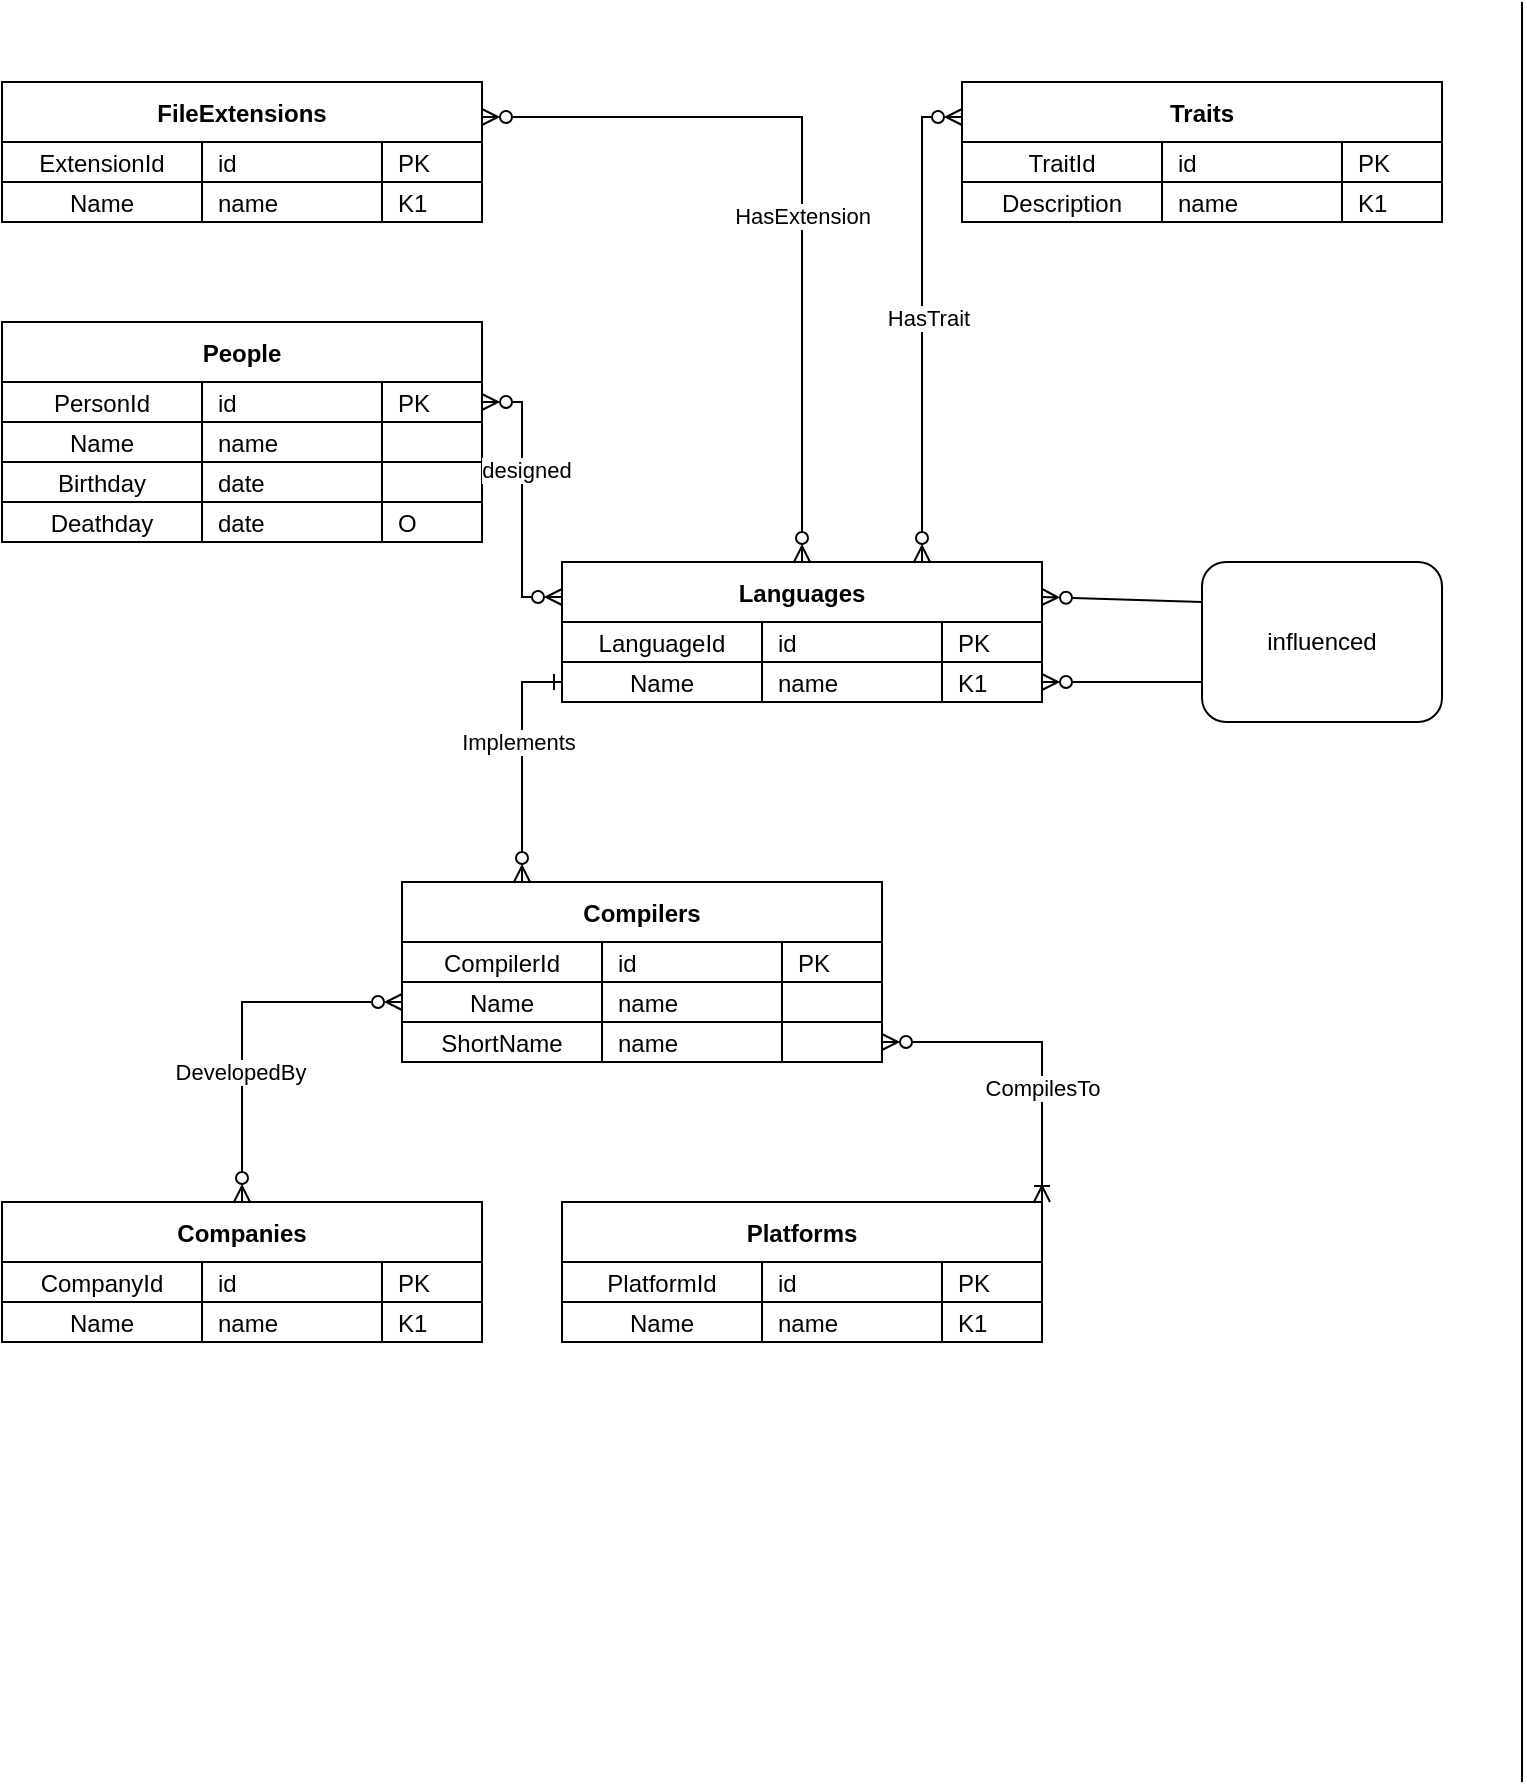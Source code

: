 <mxfile version="20.4.1" type="device"><diagram id="R2lEEEUBdFMjLlhIrx00" name="Page-1"><mxGraphModel dx="1382" dy="764" grid="1" gridSize="10" guides="1" tooltips="1" connect="1" arrows="1" fold="1" page="1" pageScale="1" pageWidth="1600" pageHeight="900" math="0" shadow="0" extFonts="Permanent Marker^https://fonts.googleapis.com/css?family=Permanent+Marker"><root><mxCell id="0"/><mxCell id="1" parent="0"/><mxCell id="C-vyLk0tnHw3VtMMgP7b-23" value="Languages" style="shape=table;startSize=30;container=1;collapsible=1;childLayout=tableLayout;fixedRows=1;rowLines=0;fontStyle=1;align=center;resizeLast=1;" parent="1" vertex="1"><mxGeometry x="320" y="280" width="240" height="70" as="geometry"/></mxCell><mxCell id="C-vyLk0tnHw3VtMMgP7b-24" value="" style="shape=partialRectangle;collapsible=0;dropTarget=0;pointerEvents=0;fillColor=none;points=[[0,0.5],[1,0.5]];portConstraint=eastwest;top=0;left=0;right=0;bottom=1;" parent="C-vyLk0tnHw3VtMMgP7b-23" vertex="1"><mxGeometry y="30" width="240" height="20" as="geometry"/></mxCell><mxCell id="C-vyLk0tnHw3VtMMgP7b-25" value="LanguageId" style="shape=partialRectangle;overflow=hidden;connectable=0;fillColor=none;top=0;left=0;bottom=0;right=0;fontStyle=0;" parent="C-vyLk0tnHw3VtMMgP7b-24" vertex="1"><mxGeometry width="100" height="20" as="geometry"><mxRectangle width="100" height="20" as="alternateBounds"/></mxGeometry></mxCell><mxCell id="C-vyLk0tnHw3VtMMgP7b-26" value="id" style="shape=partialRectangle;overflow=hidden;connectable=0;fillColor=none;top=0;left=0;bottom=0;right=0;align=left;spacingLeft=6;fontStyle=0;" parent="C-vyLk0tnHw3VtMMgP7b-24" vertex="1"><mxGeometry x="100" width="90" height="20" as="geometry"><mxRectangle width="90" height="20" as="alternateBounds"/></mxGeometry></mxCell><mxCell id="sQQvYg7ZMYY3-e2_bjld-1" value="PK" style="shape=partialRectangle;overflow=hidden;connectable=0;fillColor=none;top=0;left=0;bottom=0;right=0;align=left;spacingLeft=6;fontStyle=0;" parent="C-vyLk0tnHw3VtMMgP7b-24" vertex="1"><mxGeometry x="190" width="50" height="20" as="geometry"><mxRectangle width="50" height="20" as="alternateBounds"/></mxGeometry></mxCell><mxCell id="C-vyLk0tnHw3VtMMgP7b-27" value="" style="shape=partialRectangle;collapsible=0;dropTarget=0;pointerEvents=0;fillColor=none;points=[[0,0.5],[1,0.5]];portConstraint=eastwest;top=0;left=0;right=0;bottom=0;" parent="C-vyLk0tnHw3VtMMgP7b-23" vertex="1"><mxGeometry y="50" width="240" height="20" as="geometry"/></mxCell><mxCell id="C-vyLk0tnHw3VtMMgP7b-28" value="Name" style="shape=partialRectangle;overflow=hidden;connectable=0;fillColor=none;top=0;left=0;bottom=0;right=0;" parent="C-vyLk0tnHw3VtMMgP7b-27" vertex="1"><mxGeometry width="100" height="20" as="geometry"><mxRectangle width="100" height="20" as="alternateBounds"/></mxGeometry></mxCell><mxCell id="C-vyLk0tnHw3VtMMgP7b-29" value="name" style="shape=partialRectangle;overflow=hidden;connectable=0;fillColor=none;top=0;left=0;bottom=0;right=0;align=left;spacingLeft=6;" parent="C-vyLk0tnHw3VtMMgP7b-27" vertex="1"><mxGeometry x="100" width="90" height="20" as="geometry"><mxRectangle width="90" height="20" as="alternateBounds"/></mxGeometry></mxCell><mxCell id="sQQvYg7ZMYY3-e2_bjld-2" value="K1" style="shape=partialRectangle;overflow=hidden;connectable=0;fillColor=none;top=0;left=0;bottom=0;right=0;align=left;spacingLeft=6;" parent="C-vyLk0tnHw3VtMMgP7b-27" vertex="1"><mxGeometry x="190" width="50" height="20" as="geometry"><mxRectangle width="50" height="20" as="alternateBounds"/></mxGeometry></mxCell><mxCell id="sQQvYg7ZMYY3-e2_bjld-4" value="People" style="shape=table;startSize=30;container=1;collapsible=1;childLayout=tableLayout;fixedRows=1;rowLines=0;fontStyle=1;align=center;resizeLast=1;" parent="1" vertex="1"><mxGeometry x="40" y="160" width="240" height="110" as="geometry"/></mxCell><mxCell id="sQQvYg7ZMYY3-e2_bjld-5" value="" style="shape=partialRectangle;collapsible=0;dropTarget=0;pointerEvents=0;fillColor=none;points=[[0,0.5],[1,0.5]];portConstraint=eastwest;top=0;left=0;right=0;bottom=1;" parent="sQQvYg7ZMYY3-e2_bjld-4" vertex="1"><mxGeometry y="30" width="240" height="20" as="geometry"/></mxCell><mxCell id="sQQvYg7ZMYY3-e2_bjld-6" value="PersonId" style="shape=partialRectangle;overflow=hidden;connectable=0;fillColor=none;top=0;left=0;bottom=0;right=0;fontStyle=0;" parent="sQQvYg7ZMYY3-e2_bjld-5" vertex="1"><mxGeometry width="100" height="20" as="geometry"><mxRectangle width="100" height="20" as="alternateBounds"/></mxGeometry></mxCell><mxCell id="sQQvYg7ZMYY3-e2_bjld-7" value="id" style="shape=partialRectangle;overflow=hidden;connectable=0;fillColor=none;top=0;left=0;bottom=0;right=0;align=left;spacingLeft=6;fontStyle=0;" parent="sQQvYg7ZMYY3-e2_bjld-5" vertex="1"><mxGeometry x="100" width="90" height="20" as="geometry"><mxRectangle width="90" height="20" as="alternateBounds"/></mxGeometry></mxCell><mxCell id="sQQvYg7ZMYY3-e2_bjld-8" value="PK" style="shape=partialRectangle;overflow=hidden;connectable=0;fillColor=none;top=0;left=0;bottom=0;right=0;align=left;spacingLeft=6;fontStyle=0;" parent="sQQvYg7ZMYY3-e2_bjld-5" vertex="1"><mxGeometry x="190" width="50" height="20" as="geometry"><mxRectangle width="50" height="20" as="alternateBounds"/></mxGeometry></mxCell><mxCell id="sQQvYg7ZMYY3-e2_bjld-31" style="shape=partialRectangle;collapsible=0;dropTarget=0;pointerEvents=0;fillColor=none;points=[[0,0.5],[1,0.5]];portConstraint=eastwest;top=0;left=0;right=0;bottom=1;" parent="sQQvYg7ZMYY3-e2_bjld-4" vertex="1"><mxGeometry y="50" width="240" height="20" as="geometry"/></mxCell><mxCell id="sQQvYg7ZMYY3-e2_bjld-32" value="Name" style="shape=partialRectangle;overflow=hidden;connectable=0;fillColor=none;top=0;left=0;bottom=0;right=0;fontStyle=0;" parent="sQQvYg7ZMYY3-e2_bjld-31" vertex="1"><mxGeometry width="100" height="20" as="geometry"><mxRectangle width="100" height="20" as="alternateBounds"/></mxGeometry></mxCell><mxCell id="sQQvYg7ZMYY3-e2_bjld-33" value="name" style="shape=partialRectangle;overflow=hidden;connectable=0;fillColor=none;top=0;left=0;bottom=0;right=0;align=left;spacingLeft=6;fontStyle=0;" parent="sQQvYg7ZMYY3-e2_bjld-31" vertex="1"><mxGeometry x="100" width="90" height="20" as="geometry"><mxRectangle width="90" height="20" as="alternateBounds"/></mxGeometry></mxCell><mxCell id="sQQvYg7ZMYY3-e2_bjld-34" style="shape=partialRectangle;overflow=hidden;connectable=0;fillColor=none;top=0;left=0;bottom=0;right=0;align=left;spacingLeft=6;fontStyle=0;" parent="sQQvYg7ZMYY3-e2_bjld-31" vertex="1"><mxGeometry x="190" width="50" height="20" as="geometry"><mxRectangle width="50" height="20" as="alternateBounds"/></mxGeometry></mxCell><mxCell id="sQQvYg7ZMYY3-e2_bjld-27" style="shape=partialRectangle;collapsible=0;dropTarget=0;pointerEvents=0;fillColor=none;points=[[0,0.5],[1,0.5]];portConstraint=eastwest;top=0;left=0;right=0;bottom=1;" parent="sQQvYg7ZMYY3-e2_bjld-4" vertex="1"><mxGeometry y="70" width="240" height="20" as="geometry"/></mxCell><mxCell id="sQQvYg7ZMYY3-e2_bjld-28" value="Birthday" style="shape=partialRectangle;overflow=hidden;connectable=0;fillColor=none;top=0;left=0;bottom=0;right=0;fontStyle=0;" parent="sQQvYg7ZMYY3-e2_bjld-27" vertex="1"><mxGeometry width="100" height="20" as="geometry"><mxRectangle width="100" height="20" as="alternateBounds"/></mxGeometry></mxCell><mxCell id="sQQvYg7ZMYY3-e2_bjld-29" value="date" style="shape=partialRectangle;overflow=hidden;connectable=0;fillColor=none;top=0;left=0;bottom=0;right=0;align=left;spacingLeft=6;fontStyle=0;" parent="sQQvYg7ZMYY3-e2_bjld-27" vertex="1"><mxGeometry x="100" width="90" height="20" as="geometry"><mxRectangle width="90" height="20" as="alternateBounds"/></mxGeometry></mxCell><mxCell id="sQQvYg7ZMYY3-e2_bjld-30" style="shape=partialRectangle;overflow=hidden;connectable=0;fillColor=none;top=0;left=0;bottom=0;right=0;align=left;spacingLeft=6;fontStyle=0;" parent="sQQvYg7ZMYY3-e2_bjld-27" vertex="1"><mxGeometry x="190" width="50" height="20" as="geometry"><mxRectangle width="50" height="20" as="alternateBounds"/></mxGeometry></mxCell><mxCell id="sQQvYg7ZMYY3-e2_bjld-9" value="" style="shape=partialRectangle;collapsible=0;dropTarget=0;pointerEvents=0;fillColor=none;points=[[0,0.5],[1,0.5]];portConstraint=eastwest;top=0;left=0;right=0;bottom=0;" parent="sQQvYg7ZMYY3-e2_bjld-4" vertex="1"><mxGeometry y="90" width="240" height="20" as="geometry"/></mxCell><mxCell id="sQQvYg7ZMYY3-e2_bjld-10" value="Deathday" style="shape=partialRectangle;overflow=hidden;connectable=0;fillColor=none;top=0;left=0;bottom=0;right=0;" parent="sQQvYg7ZMYY3-e2_bjld-9" vertex="1"><mxGeometry width="100" height="20" as="geometry"><mxRectangle width="100" height="20" as="alternateBounds"/></mxGeometry></mxCell><mxCell id="sQQvYg7ZMYY3-e2_bjld-11" value="date" style="shape=partialRectangle;overflow=hidden;connectable=0;fillColor=none;top=0;left=0;bottom=0;right=0;align=left;spacingLeft=6;" parent="sQQvYg7ZMYY3-e2_bjld-9" vertex="1"><mxGeometry x="100" width="90" height="20" as="geometry"><mxRectangle width="90" height="20" as="alternateBounds"/></mxGeometry></mxCell><mxCell id="sQQvYg7ZMYY3-e2_bjld-12" value="O" style="shape=partialRectangle;overflow=hidden;connectable=0;fillColor=none;top=0;left=0;bottom=0;right=0;align=left;spacingLeft=6;" parent="sQQvYg7ZMYY3-e2_bjld-9" vertex="1"><mxGeometry x="190" width="50" height="20" as="geometry"><mxRectangle width="50" height="20" as="alternateBounds"/></mxGeometry></mxCell><mxCell id="sQQvYg7ZMYY3-e2_bjld-13" value="" style="endArrow=none;html=1;rounded=0;" parent="1" edge="1"><mxGeometry width="50" height="50" relative="1" as="geometry"><mxPoint x="800" y="890" as="sourcePoint"/><mxPoint x="800" as="targetPoint"/></mxGeometry></mxCell><mxCell id="sQQvYg7ZMYY3-e2_bjld-14" value="Traits" style="shape=table;startSize=30;container=1;collapsible=1;childLayout=tableLayout;fixedRows=1;rowLines=0;fontStyle=1;align=center;resizeLast=1;" parent="1" vertex="1"><mxGeometry x="520" y="40" width="240" height="70" as="geometry"/></mxCell><mxCell id="sQQvYg7ZMYY3-e2_bjld-15" value="" style="shape=partialRectangle;collapsible=0;dropTarget=0;pointerEvents=0;fillColor=none;points=[[0,0.5],[1,0.5]];portConstraint=eastwest;top=0;left=0;right=0;bottom=1;" parent="sQQvYg7ZMYY3-e2_bjld-14" vertex="1"><mxGeometry y="30" width="240" height="20" as="geometry"/></mxCell><mxCell id="sQQvYg7ZMYY3-e2_bjld-16" value="TraitId" style="shape=partialRectangle;overflow=hidden;connectable=0;fillColor=none;top=0;left=0;bottom=0;right=0;fontStyle=0;" parent="sQQvYg7ZMYY3-e2_bjld-15" vertex="1"><mxGeometry width="100" height="20" as="geometry"><mxRectangle width="100" height="20" as="alternateBounds"/></mxGeometry></mxCell><mxCell id="sQQvYg7ZMYY3-e2_bjld-17" value="id" style="shape=partialRectangle;overflow=hidden;connectable=0;fillColor=none;top=0;left=0;bottom=0;right=0;align=left;spacingLeft=6;fontStyle=0;" parent="sQQvYg7ZMYY3-e2_bjld-15" vertex="1"><mxGeometry x="100" width="90" height="20" as="geometry"><mxRectangle width="90" height="20" as="alternateBounds"/></mxGeometry></mxCell><mxCell id="sQQvYg7ZMYY3-e2_bjld-18" value="PK" style="shape=partialRectangle;overflow=hidden;connectable=0;fillColor=none;top=0;left=0;bottom=0;right=0;align=left;spacingLeft=6;fontStyle=0;" parent="sQQvYg7ZMYY3-e2_bjld-15" vertex="1"><mxGeometry x="190" width="50" height="20" as="geometry"><mxRectangle width="50" height="20" as="alternateBounds"/></mxGeometry></mxCell><mxCell id="sQQvYg7ZMYY3-e2_bjld-19" value="" style="shape=partialRectangle;collapsible=0;dropTarget=0;pointerEvents=0;fillColor=none;points=[[0,0.5],[1,0.5]];portConstraint=eastwest;top=0;left=0;right=0;bottom=0;" parent="sQQvYg7ZMYY3-e2_bjld-14" vertex="1"><mxGeometry y="50" width="240" height="20" as="geometry"/></mxCell><mxCell id="sQQvYg7ZMYY3-e2_bjld-20" value="Description" style="shape=partialRectangle;overflow=hidden;connectable=0;fillColor=none;top=0;left=0;bottom=0;right=0;" parent="sQQvYg7ZMYY3-e2_bjld-19" vertex="1"><mxGeometry width="100" height="20" as="geometry"><mxRectangle width="100" height="20" as="alternateBounds"/></mxGeometry></mxCell><mxCell id="sQQvYg7ZMYY3-e2_bjld-21" value="name" style="shape=partialRectangle;overflow=hidden;connectable=0;fillColor=none;top=0;left=0;bottom=0;right=0;align=left;spacingLeft=6;" parent="sQQvYg7ZMYY3-e2_bjld-19" vertex="1"><mxGeometry x="100" width="90" height="20" as="geometry"><mxRectangle width="90" height="20" as="alternateBounds"/></mxGeometry></mxCell><mxCell id="sQQvYg7ZMYY3-e2_bjld-22" value="K1" style="shape=partialRectangle;overflow=hidden;connectable=0;fillColor=none;top=0;left=0;bottom=0;right=0;align=left;spacingLeft=6;" parent="sQQvYg7ZMYY3-e2_bjld-19" vertex="1"><mxGeometry x="190" width="50" height="20" as="geometry"><mxRectangle width="50" height="20" as="alternateBounds"/></mxGeometry></mxCell><mxCell id="sQQvYg7ZMYY3-e2_bjld-36" value="Companies" style="shape=table;startSize=30;container=1;collapsible=1;childLayout=tableLayout;fixedRows=1;rowLines=0;fontStyle=1;align=center;resizeLast=1;" parent="1" vertex="1"><mxGeometry x="40" y="600" width="240" height="70" as="geometry"/></mxCell><mxCell id="sQQvYg7ZMYY3-e2_bjld-37" value="" style="shape=partialRectangle;collapsible=0;dropTarget=0;pointerEvents=0;fillColor=none;points=[[0,0.5],[1,0.5]];portConstraint=eastwest;top=0;left=0;right=0;bottom=1;" parent="sQQvYg7ZMYY3-e2_bjld-36" vertex="1"><mxGeometry y="30" width="240" height="20" as="geometry"/></mxCell><mxCell id="sQQvYg7ZMYY3-e2_bjld-38" value="CompanyId" style="shape=partialRectangle;overflow=hidden;connectable=0;fillColor=none;top=0;left=0;bottom=0;right=0;fontStyle=0;" parent="sQQvYg7ZMYY3-e2_bjld-37" vertex="1"><mxGeometry width="100" height="20" as="geometry"><mxRectangle width="100" height="20" as="alternateBounds"/></mxGeometry></mxCell><mxCell id="sQQvYg7ZMYY3-e2_bjld-39" value="id" style="shape=partialRectangle;overflow=hidden;connectable=0;fillColor=none;top=0;left=0;bottom=0;right=0;align=left;spacingLeft=6;fontStyle=0;" parent="sQQvYg7ZMYY3-e2_bjld-37" vertex="1"><mxGeometry x="100" width="90" height="20" as="geometry"><mxRectangle width="90" height="20" as="alternateBounds"/></mxGeometry></mxCell><mxCell id="sQQvYg7ZMYY3-e2_bjld-40" value="PK" style="shape=partialRectangle;overflow=hidden;connectable=0;fillColor=none;top=0;left=0;bottom=0;right=0;align=left;spacingLeft=6;fontStyle=0;" parent="sQQvYg7ZMYY3-e2_bjld-37" vertex="1"><mxGeometry x="190" width="50" height="20" as="geometry"><mxRectangle width="50" height="20" as="alternateBounds"/></mxGeometry></mxCell><mxCell id="sQQvYg7ZMYY3-e2_bjld-41" value="" style="shape=partialRectangle;collapsible=0;dropTarget=0;pointerEvents=0;fillColor=none;points=[[0,0.5],[1,0.5]];portConstraint=eastwest;top=0;left=0;right=0;bottom=0;" parent="sQQvYg7ZMYY3-e2_bjld-36" vertex="1"><mxGeometry y="50" width="240" height="20" as="geometry"/></mxCell><mxCell id="sQQvYg7ZMYY3-e2_bjld-42" value="Name" style="shape=partialRectangle;overflow=hidden;connectable=0;fillColor=none;top=0;left=0;bottom=0;right=0;" parent="sQQvYg7ZMYY3-e2_bjld-41" vertex="1"><mxGeometry width="100" height="20" as="geometry"><mxRectangle width="100" height="20" as="alternateBounds"/></mxGeometry></mxCell><mxCell id="sQQvYg7ZMYY3-e2_bjld-43" value="name" style="shape=partialRectangle;overflow=hidden;connectable=0;fillColor=none;top=0;left=0;bottom=0;right=0;align=left;spacingLeft=6;" parent="sQQvYg7ZMYY3-e2_bjld-41" vertex="1"><mxGeometry x="100" width="90" height="20" as="geometry"><mxRectangle width="90" height="20" as="alternateBounds"/></mxGeometry></mxCell><mxCell id="sQQvYg7ZMYY3-e2_bjld-44" value="K1" style="shape=partialRectangle;overflow=hidden;connectable=0;fillColor=none;top=0;left=0;bottom=0;right=0;align=left;spacingLeft=6;" parent="sQQvYg7ZMYY3-e2_bjld-41" vertex="1"><mxGeometry x="190" width="50" height="20" as="geometry"><mxRectangle width="50" height="20" as="alternateBounds"/></mxGeometry></mxCell><mxCell id="sQQvYg7ZMYY3-e2_bjld-45" value="Platforms" style="shape=table;startSize=30;container=1;collapsible=1;childLayout=tableLayout;fixedRows=1;rowLines=0;fontStyle=1;align=center;resizeLast=1;" parent="1" vertex="1"><mxGeometry x="320" y="600" width="240" height="70" as="geometry"/></mxCell><mxCell id="sQQvYg7ZMYY3-e2_bjld-46" value="" style="shape=partialRectangle;collapsible=0;dropTarget=0;pointerEvents=0;fillColor=none;points=[[0,0.5],[1,0.5]];portConstraint=eastwest;top=0;left=0;right=0;bottom=1;" parent="sQQvYg7ZMYY3-e2_bjld-45" vertex="1"><mxGeometry y="30" width="240" height="20" as="geometry"/></mxCell><mxCell id="sQQvYg7ZMYY3-e2_bjld-47" value="PlatformId" style="shape=partialRectangle;overflow=hidden;connectable=0;fillColor=none;top=0;left=0;bottom=0;right=0;fontStyle=0;" parent="sQQvYg7ZMYY3-e2_bjld-46" vertex="1"><mxGeometry width="100" height="20" as="geometry"><mxRectangle width="100" height="20" as="alternateBounds"/></mxGeometry></mxCell><mxCell id="sQQvYg7ZMYY3-e2_bjld-48" value="id" style="shape=partialRectangle;overflow=hidden;connectable=0;fillColor=none;top=0;left=0;bottom=0;right=0;align=left;spacingLeft=6;fontStyle=0;" parent="sQQvYg7ZMYY3-e2_bjld-46" vertex="1"><mxGeometry x="100" width="90" height="20" as="geometry"><mxRectangle width="90" height="20" as="alternateBounds"/></mxGeometry></mxCell><mxCell id="sQQvYg7ZMYY3-e2_bjld-49" value="PK" style="shape=partialRectangle;overflow=hidden;connectable=0;fillColor=none;top=0;left=0;bottom=0;right=0;align=left;spacingLeft=6;fontStyle=0;" parent="sQQvYg7ZMYY3-e2_bjld-46" vertex="1"><mxGeometry x="190" width="50" height="20" as="geometry"><mxRectangle width="50" height="20" as="alternateBounds"/></mxGeometry></mxCell><mxCell id="sQQvYg7ZMYY3-e2_bjld-50" value="" style="shape=partialRectangle;collapsible=0;dropTarget=0;pointerEvents=0;fillColor=none;points=[[0,0.5],[1,0.5]];portConstraint=eastwest;top=0;left=0;right=0;bottom=0;" parent="sQQvYg7ZMYY3-e2_bjld-45" vertex="1"><mxGeometry y="50" width="240" height="20" as="geometry"/></mxCell><mxCell id="sQQvYg7ZMYY3-e2_bjld-51" value="Name" style="shape=partialRectangle;overflow=hidden;connectable=0;fillColor=none;top=0;left=0;bottom=0;right=0;" parent="sQQvYg7ZMYY3-e2_bjld-50" vertex="1"><mxGeometry width="100" height="20" as="geometry"><mxRectangle width="100" height="20" as="alternateBounds"/></mxGeometry></mxCell><mxCell id="sQQvYg7ZMYY3-e2_bjld-52" value="name" style="shape=partialRectangle;overflow=hidden;connectable=0;fillColor=none;top=0;left=0;bottom=0;right=0;align=left;spacingLeft=6;" parent="sQQvYg7ZMYY3-e2_bjld-50" vertex="1"><mxGeometry x="100" width="90" height="20" as="geometry"><mxRectangle width="90" height="20" as="alternateBounds"/></mxGeometry></mxCell><mxCell id="sQQvYg7ZMYY3-e2_bjld-53" value="K1" style="shape=partialRectangle;overflow=hidden;connectable=0;fillColor=none;top=0;left=0;bottom=0;right=0;align=left;spacingLeft=6;" parent="sQQvYg7ZMYY3-e2_bjld-50" vertex="1"><mxGeometry x="190" width="50" height="20" as="geometry"><mxRectangle width="50" height="20" as="alternateBounds"/></mxGeometry></mxCell><mxCell id="sQQvYg7ZMYY3-e2_bjld-54" value="FileExtensions" style="shape=table;startSize=30;container=1;collapsible=1;childLayout=tableLayout;fixedRows=1;rowLines=0;fontStyle=1;align=center;resizeLast=1;" parent="1" vertex="1"><mxGeometry x="40" y="40" width="240" height="70" as="geometry"/></mxCell><mxCell id="sQQvYg7ZMYY3-e2_bjld-55" value="" style="shape=partialRectangle;collapsible=0;dropTarget=0;pointerEvents=0;fillColor=none;points=[[0,0.5],[1,0.5]];portConstraint=eastwest;top=0;left=0;right=0;bottom=1;" parent="sQQvYg7ZMYY3-e2_bjld-54" vertex="1"><mxGeometry y="30" width="240" height="20" as="geometry"/></mxCell><mxCell id="sQQvYg7ZMYY3-e2_bjld-56" value="ExtensionId" style="shape=partialRectangle;overflow=hidden;connectable=0;fillColor=none;top=0;left=0;bottom=0;right=0;fontStyle=0;" parent="sQQvYg7ZMYY3-e2_bjld-55" vertex="1"><mxGeometry width="100" height="20" as="geometry"><mxRectangle width="100" height="20" as="alternateBounds"/></mxGeometry></mxCell><mxCell id="sQQvYg7ZMYY3-e2_bjld-57" value="id" style="shape=partialRectangle;overflow=hidden;connectable=0;fillColor=none;top=0;left=0;bottom=0;right=0;align=left;spacingLeft=6;fontStyle=0;" parent="sQQvYg7ZMYY3-e2_bjld-55" vertex="1"><mxGeometry x="100" width="90" height="20" as="geometry"><mxRectangle width="90" height="20" as="alternateBounds"/></mxGeometry></mxCell><mxCell id="sQQvYg7ZMYY3-e2_bjld-58" value="PK" style="shape=partialRectangle;overflow=hidden;connectable=0;fillColor=none;top=0;left=0;bottom=0;right=0;align=left;spacingLeft=6;fontStyle=0;" parent="sQQvYg7ZMYY3-e2_bjld-55" vertex="1"><mxGeometry x="190" width="50" height="20" as="geometry"><mxRectangle width="50" height="20" as="alternateBounds"/></mxGeometry></mxCell><mxCell id="sQQvYg7ZMYY3-e2_bjld-59" value="" style="shape=partialRectangle;collapsible=0;dropTarget=0;pointerEvents=0;fillColor=none;points=[[0,0.5],[1,0.5]];portConstraint=eastwest;top=0;left=0;right=0;bottom=0;" parent="sQQvYg7ZMYY3-e2_bjld-54" vertex="1"><mxGeometry y="50" width="240" height="20" as="geometry"/></mxCell><mxCell id="sQQvYg7ZMYY3-e2_bjld-60" value="Name" style="shape=partialRectangle;overflow=hidden;connectable=0;fillColor=none;top=0;left=0;bottom=0;right=0;" parent="sQQvYg7ZMYY3-e2_bjld-59" vertex="1"><mxGeometry width="100" height="20" as="geometry"><mxRectangle width="100" height="20" as="alternateBounds"/></mxGeometry></mxCell><mxCell id="sQQvYg7ZMYY3-e2_bjld-61" value="name" style="shape=partialRectangle;overflow=hidden;connectable=0;fillColor=none;top=0;left=0;bottom=0;right=0;align=left;spacingLeft=6;" parent="sQQvYg7ZMYY3-e2_bjld-59" vertex="1"><mxGeometry x="100" width="90" height="20" as="geometry"><mxRectangle width="90" height="20" as="alternateBounds"/></mxGeometry></mxCell><mxCell id="sQQvYg7ZMYY3-e2_bjld-62" value="K1" style="shape=partialRectangle;overflow=hidden;connectable=0;fillColor=none;top=0;left=0;bottom=0;right=0;align=left;spacingLeft=6;" parent="sQQvYg7ZMYY3-e2_bjld-59" vertex="1"><mxGeometry x="190" width="50" height="20" as="geometry"><mxRectangle width="50" height="20" as="alternateBounds"/></mxGeometry></mxCell><mxCell id="sQQvYg7ZMYY3-e2_bjld-63" value="Compilers" style="shape=table;startSize=30;container=1;collapsible=1;childLayout=tableLayout;fixedRows=1;rowLines=0;fontStyle=1;align=center;resizeLast=1;" parent="1" vertex="1"><mxGeometry x="240" y="440" width="240" height="90" as="geometry"/></mxCell><mxCell id="sQQvYg7ZMYY3-e2_bjld-64" value="" style="shape=partialRectangle;collapsible=0;dropTarget=0;pointerEvents=0;fillColor=none;points=[[0,0.5],[1,0.5]];portConstraint=eastwest;top=0;left=0;right=0;bottom=1;" parent="sQQvYg7ZMYY3-e2_bjld-63" vertex="1"><mxGeometry y="30" width="240" height="20" as="geometry"/></mxCell><mxCell id="sQQvYg7ZMYY3-e2_bjld-65" value="CompilerId" style="shape=partialRectangle;overflow=hidden;connectable=0;fillColor=none;top=0;left=0;bottom=0;right=0;fontStyle=0;" parent="sQQvYg7ZMYY3-e2_bjld-64" vertex="1"><mxGeometry width="100" height="20" as="geometry"><mxRectangle width="100" height="20" as="alternateBounds"/></mxGeometry></mxCell><mxCell id="sQQvYg7ZMYY3-e2_bjld-66" value="id" style="shape=partialRectangle;overflow=hidden;connectable=0;fillColor=none;top=0;left=0;bottom=0;right=0;align=left;spacingLeft=6;fontStyle=0;" parent="sQQvYg7ZMYY3-e2_bjld-64" vertex="1"><mxGeometry x="100" width="90" height="20" as="geometry"><mxRectangle width="90" height="20" as="alternateBounds"/></mxGeometry></mxCell><mxCell id="sQQvYg7ZMYY3-e2_bjld-67" value="PK" style="shape=partialRectangle;overflow=hidden;connectable=0;fillColor=none;top=0;left=0;bottom=0;right=0;align=left;spacingLeft=6;fontStyle=0;" parent="sQQvYg7ZMYY3-e2_bjld-64" vertex="1"><mxGeometry x="190" width="50" height="20" as="geometry"><mxRectangle width="50" height="20" as="alternateBounds"/></mxGeometry></mxCell><mxCell id="sQQvYg7ZMYY3-e2_bjld-72" style="shape=partialRectangle;collapsible=0;dropTarget=0;pointerEvents=0;fillColor=none;points=[[0,0.5],[1,0.5]];portConstraint=eastwest;top=0;left=0;right=0;bottom=1;" parent="sQQvYg7ZMYY3-e2_bjld-63" vertex="1"><mxGeometry y="50" width="240" height="20" as="geometry"/></mxCell><mxCell id="sQQvYg7ZMYY3-e2_bjld-73" value="Name" style="shape=partialRectangle;overflow=hidden;connectable=0;fillColor=none;top=0;left=0;bottom=0;right=0;fontStyle=0;" parent="sQQvYg7ZMYY3-e2_bjld-72" vertex="1"><mxGeometry width="100" height="20" as="geometry"><mxRectangle width="100" height="20" as="alternateBounds"/></mxGeometry></mxCell><mxCell id="sQQvYg7ZMYY3-e2_bjld-74" value="name" style="shape=partialRectangle;overflow=hidden;connectable=0;fillColor=none;top=0;left=0;bottom=0;right=0;align=left;spacingLeft=6;fontStyle=0;" parent="sQQvYg7ZMYY3-e2_bjld-72" vertex="1"><mxGeometry x="100" width="90" height="20" as="geometry"><mxRectangle width="90" height="20" as="alternateBounds"/></mxGeometry></mxCell><mxCell id="sQQvYg7ZMYY3-e2_bjld-75" style="shape=partialRectangle;overflow=hidden;connectable=0;fillColor=none;top=0;left=0;bottom=0;right=0;align=left;spacingLeft=6;fontStyle=0;" parent="sQQvYg7ZMYY3-e2_bjld-72" vertex="1"><mxGeometry x="190" width="50" height="20" as="geometry"><mxRectangle width="50" height="20" as="alternateBounds"/></mxGeometry></mxCell><mxCell id="sQQvYg7ZMYY3-e2_bjld-68" value="" style="shape=partialRectangle;collapsible=0;dropTarget=0;pointerEvents=0;fillColor=none;points=[[0,0.5],[1,0.5]];portConstraint=eastwest;top=0;left=0;right=0;bottom=0;" parent="sQQvYg7ZMYY3-e2_bjld-63" vertex="1"><mxGeometry y="70" width="240" height="20" as="geometry"/></mxCell><mxCell id="sQQvYg7ZMYY3-e2_bjld-69" value="ShortName" style="shape=partialRectangle;overflow=hidden;connectable=0;fillColor=none;top=0;left=0;bottom=0;right=0;" parent="sQQvYg7ZMYY3-e2_bjld-68" vertex="1"><mxGeometry width="100" height="20" as="geometry"><mxRectangle width="100" height="20" as="alternateBounds"/></mxGeometry></mxCell><mxCell id="sQQvYg7ZMYY3-e2_bjld-70" value="name" style="shape=partialRectangle;overflow=hidden;connectable=0;fillColor=none;top=0;left=0;bottom=0;right=0;align=left;spacingLeft=6;" parent="sQQvYg7ZMYY3-e2_bjld-68" vertex="1"><mxGeometry x="100" width="90" height="20" as="geometry"><mxRectangle width="90" height="20" as="alternateBounds"/></mxGeometry></mxCell><mxCell id="sQQvYg7ZMYY3-e2_bjld-71" value="" style="shape=partialRectangle;overflow=hidden;connectable=0;fillColor=none;top=0;left=0;bottom=0;right=0;align=left;spacingLeft=6;" parent="sQQvYg7ZMYY3-e2_bjld-68" vertex="1"><mxGeometry x="190" width="50" height="20" as="geometry"><mxRectangle width="50" height="20" as="alternateBounds"/></mxGeometry></mxCell><mxCell id="sQQvYg7ZMYY3-e2_bjld-76" value="" style="endArrow=ERzeroToMany;html=1;rounded=0;entryX=0;entryY=0.25;entryDx=0;entryDy=0;exitX=0.75;exitY=0;exitDx=0;exitDy=0;edgeStyle=orthogonalEdgeStyle;startArrow=ERzeroToMany;startFill=0;endFill=0;" parent="1" source="C-vyLk0tnHw3VtMMgP7b-23" target="sQQvYg7ZMYY3-e2_bjld-14" edge="1"><mxGeometry width="50" height="50" relative="1" as="geometry"><mxPoint x="400" y="340" as="sourcePoint"/><mxPoint x="450" y="290" as="targetPoint"/></mxGeometry></mxCell><mxCell id="7OQsYMd1OWLOElLTmItQ-9" value="HasTrait" style="edgeLabel;html=1;align=center;verticalAlign=middle;resizable=0;points=[];" vertex="1" connectable="0" parent="sQQvYg7ZMYY3-e2_bjld-76"><mxGeometry x="0.006" y="-3" relative="1" as="geometry"><mxPoint as="offset"/></mxGeometry></mxCell><mxCell id="sQQvYg7ZMYY3-e2_bjld-77" value="" style="endArrow=ERzeroToMany;html=1;rounded=0;entryX=1;entryY=0.25;entryDx=0;entryDy=0;exitX=0.5;exitY=0;exitDx=0;exitDy=0;edgeStyle=orthogonalEdgeStyle;startArrow=ERzeroToMany;startFill=0;endFill=0;" parent="1" source="C-vyLk0tnHw3VtMMgP7b-23" target="sQQvYg7ZMYY3-e2_bjld-54" edge="1"><mxGeometry width="50" height="50" relative="1" as="geometry"><mxPoint x="510" y="290" as="sourcePoint"/><mxPoint x="530" y="67.5" as="targetPoint"/></mxGeometry></mxCell><mxCell id="7OQsYMd1OWLOElLTmItQ-10" value="HasExtension" style="edgeLabel;html=1;align=center;verticalAlign=middle;resizable=0;points=[];" vertex="1" connectable="0" parent="sQQvYg7ZMYY3-e2_bjld-77"><mxGeometry x="-0.095" relative="1" as="geometry"><mxPoint as="offset"/></mxGeometry></mxCell><mxCell id="sQQvYg7ZMYY3-e2_bjld-78" value="" style="endArrow=ERzeroToMany;html=1;rounded=0;exitX=1;exitY=0;exitDx=0;exitDy=0;edgeStyle=orthogonalEdgeStyle;startArrow=ERoneToMany;startFill=0;endFill=0;" parent="1" source="sQQvYg7ZMYY3-e2_bjld-45" target="sQQvYg7ZMYY3-e2_bjld-68" edge="1"><mxGeometry width="50" height="50" relative="1" as="geometry"><mxPoint x="510" y="290" as="sourcePoint"/><mxPoint x="530" y="67.5" as="targetPoint"/></mxGeometry></mxCell><mxCell id="7OQsYMd1OWLOElLTmItQ-8" value="CompilesTo" style="edgeLabel;html=1;align=center;verticalAlign=middle;resizable=0;points=[];" vertex="1" connectable="0" parent="sQQvYg7ZMYY3-e2_bjld-78"><mxGeometry x="-0.287" relative="1" as="geometry"><mxPoint as="offset"/></mxGeometry></mxCell><mxCell id="sQQvYg7ZMYY3-e2_bjld-79" value="" style="endArrow=ERzeroToMany;html=1;rounded=0;exitX=0;exitY=0.5;exitDx=0;exitDy=0;edgeStyle=orthogonalEdgeStyle;startArrow=ERone;startFill=0;endFill=0;entryX=0.25;entryY=0;entryDx=0;entryDy=0;" parent="1" source="C-vyLk0tnHw3VtMMgP7b-27" target="sQQvYg7ZMYY3-e2_bjld-63" edge="1"><mxGeometry width="50" height="50" relative="1" as="geometry"><mxPoint x="570" y="610" as="sourcePoint"/><mxPoint x="490" y="530" as="targetPoint"/></mxGeometry></mxCell><mxCell id="7OQsYMd1OWLOElLTmItQ-13" value="Implements" style="edgeLabel;html=1;align=center;verticalAlign=middle;resizable=0;points=[];" vertex="1" connectable="0" parent="sQQvYg7ZMYY3-e2_bjld-79"><mxGeometry x="-0.167" y="-2" relative="1" as="geometry"><mxPoint as="offset"/></mxGeometry></mxCell><mxCell id="sQQvYg7ZMYY3-e2_bjld-80" value="" style="endArrow=ERzeroToMany;html=1;rounded=0;exitX=0.5;exitY=0;exitDx=0;exitDy=0;edgeStyle=orthogonalEdgeStyle;startArrow=ERzeroToMany;startFill=0;endFill=0;entryX=0;entryY=0.5;entryDx=0;entryDy=0;" parent="1" source="sQQvYg7ZMYY3-e2_bjld-36" target="sQQvYg7ZMYY3-e2_bjld-72" edge="1"><mxGeometry width="50" height="50" relative="1" as="geometry"><mxPoint x="570" y="610" as="sourcePoint"/><mxPoint x="490" y="530" as="targetPoint"/></mxGeometry></mxCell><mxCell id="7OQsYMd1OWLOElLTmItQ-12" value="DevelopedBy" style="edgeLabel;html=1;align=center;verticalAlign=middle;resizable=0;points=[];" vertex="1" connectable="0" parent="sQQvYg7ZMYY3-e2_bjld-80"><mxGeometry x="-0.278" y="1" relative="1" as="geometry"><mxPoint as="offset"/></mxGeometry></mxCell><mxCell id="sQQvYg7ZMYY3-e2_bjld-81" value="" style="endArrow=ERzeroToMany;html=1;rounded=0;exitX=1;exitY=0.5;exitDx=0;exitDy=0;edgeStyle=orthogonalEdgeStyle;startArrow=ERzeroToMany;startFill=0;endFill=0;entryX=0;entryY=0.25;entryDx=0;entryDy=0;" parent="1" source="sQQvYg7ZMYY3-e2_bjld-5" target="C-vyLk0tnHw3VtMMgP7b-23" edge="1"><mxGeometry width="50" height="50" relative="1" as="geometry"><mxPoint x="170" y="610" as="sourcePoint"/><mxPoint x="250" y="510" as="targetPoint"/></mxGeometry></mxCell><mxCell id="7OQsYMd1OWLOElLTmItQ-11" value="designed" style="edgeLabel;html=1;align=center;verticalAlign=middle;resizable=0;points=[];" vertex="1" connectable="0" parent="sQQvYg7ZMYY3-e2_bjld-81"><mxGeometry x="-0.214" y="2" relative="1" as="geometry"><mxPoint as="offset"/></mxGeometry></mxCell><mxCell id="sQQvYg7ZMYY3-e2_bjld-82" value="influenced" style="rounded=1;whiteSpace=wrap;html=1;" parent="1" vertex="1"><mxGeometry x="640" y="280" width="120" height="80" as="geometry"/></mxCell><mxCell id="sQQvYg7ZMYY3-e2_bjld-83" value="" style="endArrow=none;html=1;rounded=0;entryX=0;entryY=0.25;entryDx=0;entryDy=0;exitX=1;exitY=0.25;exitDx=0;exitDy=0;startArrow=ERzeroToMany;startFill=0;" parent="1" source="C-vyLk0tnHw3VtMMgP7b-23" target="sQQvYg7ZMYY3-e2_bjld-82" edge="1"><mxGeometry width="50" height="50" relative="1" as="geometry"><mxPoint x="560" y="450" as="sourcePoint"/><mxPoint x="610" y="400" as="targetPoint"/></mxGeometry></mxCell><mxCell id="sQQvYg7ZMYY3-e2_bjld-84" value="" style="endArrow=none;html=1;rounded=0;entryX=0;entryY=0.75;entryDx=0;entryDy=0;exitX=1;exitY=0.5;exitDx=0;exitDy=0;startArrow=ERzeroToMany;startFill=0;" parent="1" source="C-vyLk0tnHw3VtMMgP7b-27" target="sQQvYg7ZMYY3-e2_bjld-82" edge="1"><mxGeometry width="50" height="50" relative="1" as="geometry"><mxPoint x="570" y="307.5" as="sourcePoint"/><mxPoint x="650" y="307.5" as="targetPoint"/></mxGeometry></mxCell></root></mxGraphModel></diagram></mxfile>